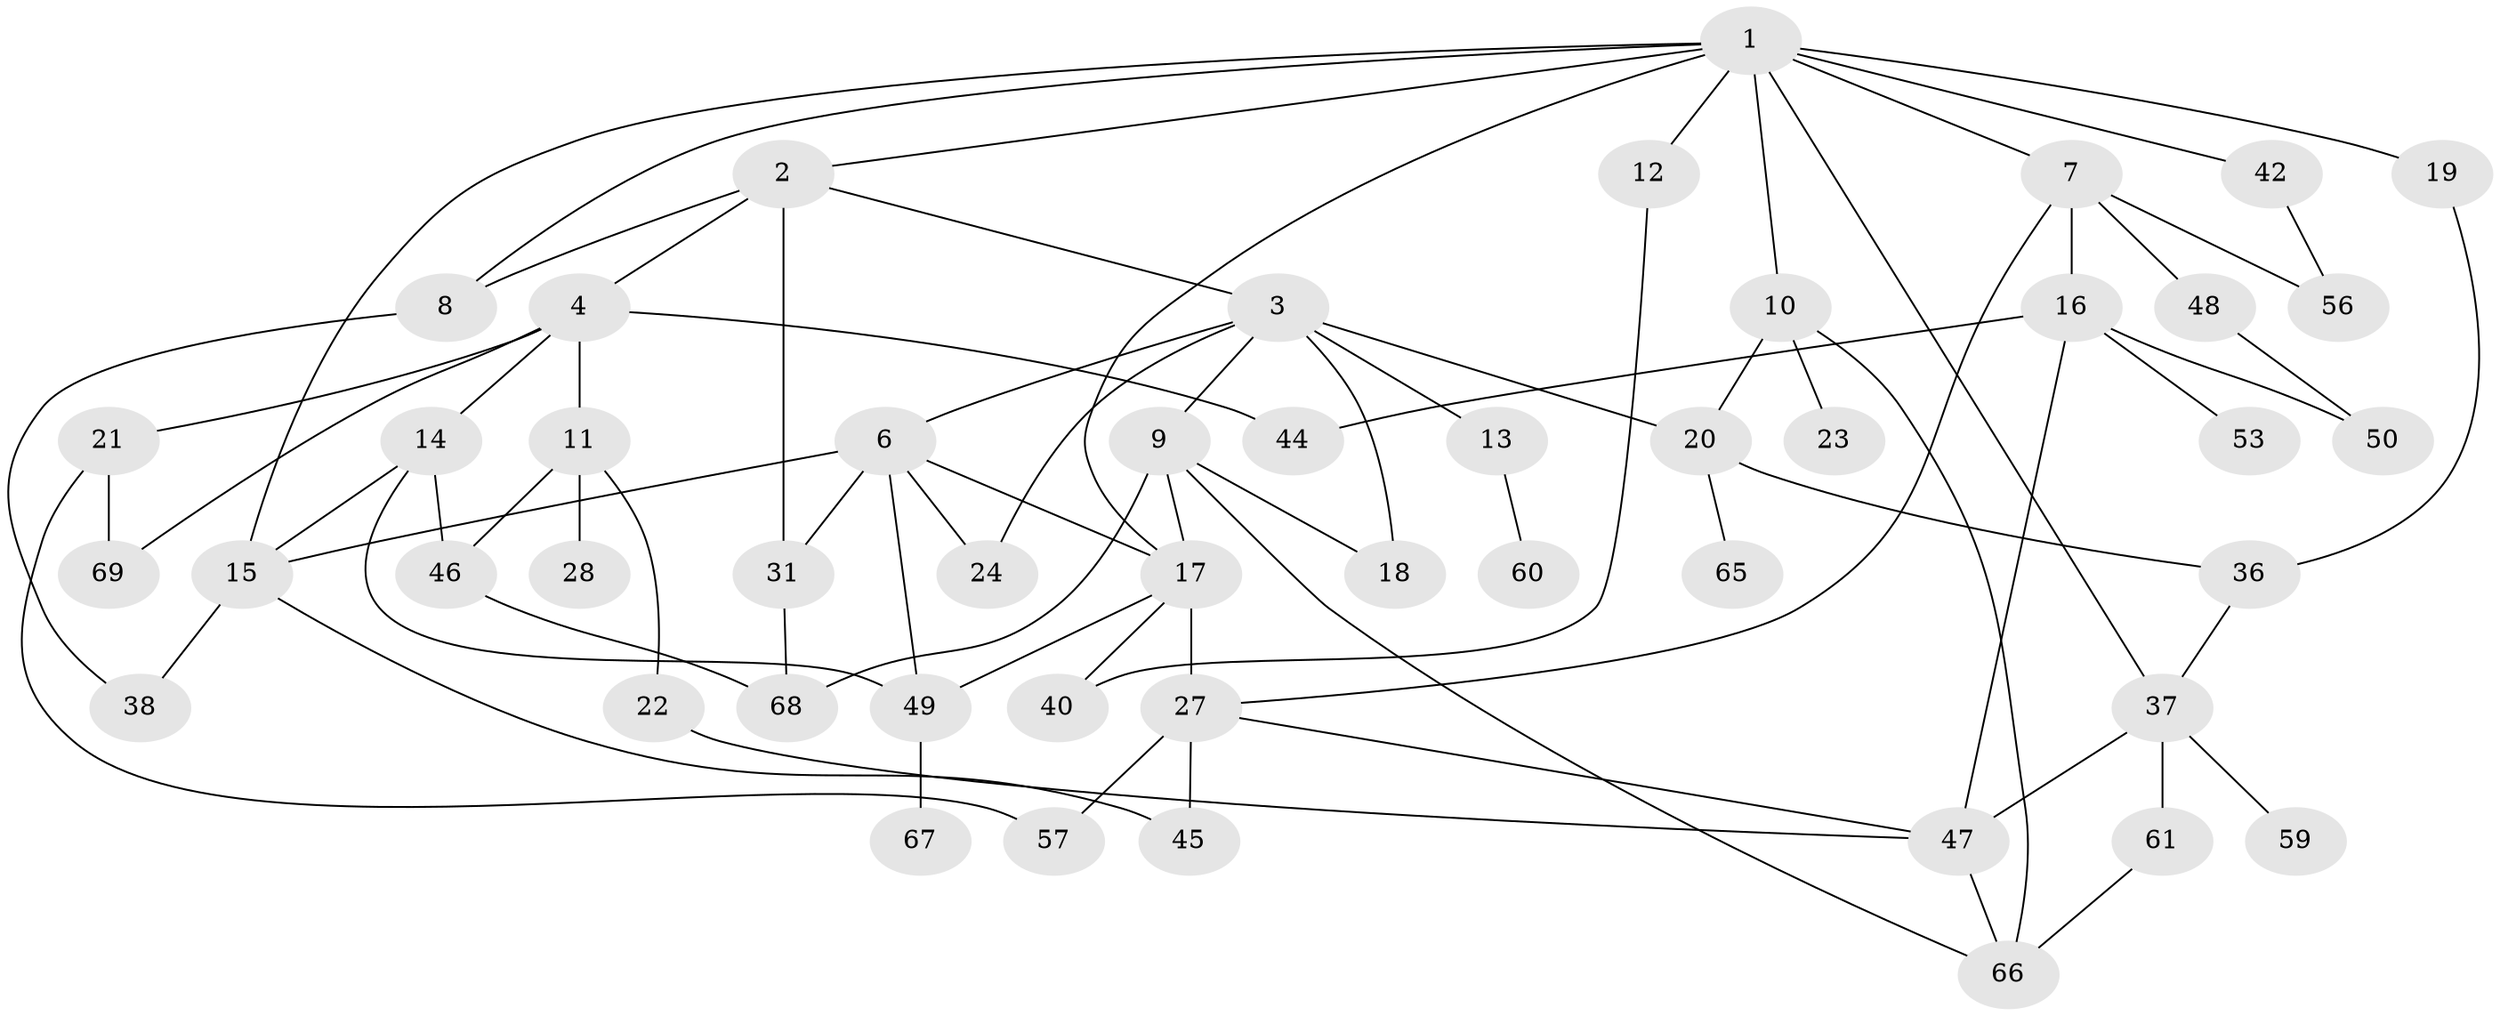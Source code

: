 // Generated by graph-tools (version 1.1) at 2025/23/03/03/25 07:23:35]
// undirected, 49 vertices, 79 edges
graph export_dot {
graph [start="1"]
  node [color=gray90,style=filled];
  1 [super="+5"];
  2 [super="+33"];
  3 [super="+30"];
  4;
  6 [super="+58"];
  7;
  8 [super="+29"];
  9 [super="+43"];
  10 [super="+25"];
  11 [super="+64"];
  12 [super="+34"];
  13;
  14 [super="+41"];
  15 [super="+26"];
  16 [super="+32"];
  17 [super="+55"];
  18 [super="+39"];
  19;
  20 [super="+35"];
  21;
  22;
  23;
  24;
  27 [super="+52"];
  28;
  31 [super="+70"];
  36 [super="+54"];
  37;
  38;
  40;
  42;
  44 [super="+62"];
  45;
  46 [super="+63"];
  47 [super="+51"];
  48;
  49;
  50;
  53;
  56;
  57;
  59;
  60;
  61;
  65;
  66 [super="+71"];
  67;
  68;
  69;
  1 -- 2;
  1 -- 7;
  1 -- 12;
  1 -- 19;
  1 -- 42;
  1 -- 17;
  1 -- 37;
  1 -- 8;
  1 -- 10;
  1 -- 15;
  2 -- 3;
  2 -- 4;
  2 -- 31 [weight=2];
  2 -- 8;
  3 -- 6;
  3 -- 9;
  3 -- 13;
  3 -- 18 [weight=2];
  3 -- 20;
  3 -- 24;
  4 -- 11;
  4 -- 14;
  4 -- 21;
  4 -- 44;
  4 -- 69;
  6 -- 24;
  6 -- 49;
  6 -- 31;
  6 -- 15;
  6 -- 17;
  7 -- 16;
  7 -- 27;
  7 -- 48;
  7 -- 56;
  8 -- 38;
  9 -- 18;
  9 -- 68;
  9 -- 17;
  9 -- 66;
  10 -- 23;
  10 -- 20;
  10 -- 66;
  11 -- 22;
  11 -- 28;
  11 -- 46;
  12 -- 40;
  13 -- 60;
  14 -- 46;
  14 -- 15;
  14 -- 49;
  15 -- 38;
  15 -- 45;
  16 -- 47;
  16 -- 50;
  16 -- 53;
  16 -- 44;
  17 -- 40;
  17 -- 27;
  17 -- 49;
  19 -- 36;
  20 -- 65;
  20 -- 36;
  21 -- 57;
  21 -- 69;
  22 -- 47;
  27 -- 57;
  27 -- 45;
  27 -- 47;
  31 -- 68;
  36 -- 37;
  37 -- 59;
  37 -- 61;
  37 -- 47;
  42 -- 56;
  46 -- 68;
  47 -- 66;
  48 -- 50;
  49 -- 67;
  61 -- 66;
}
